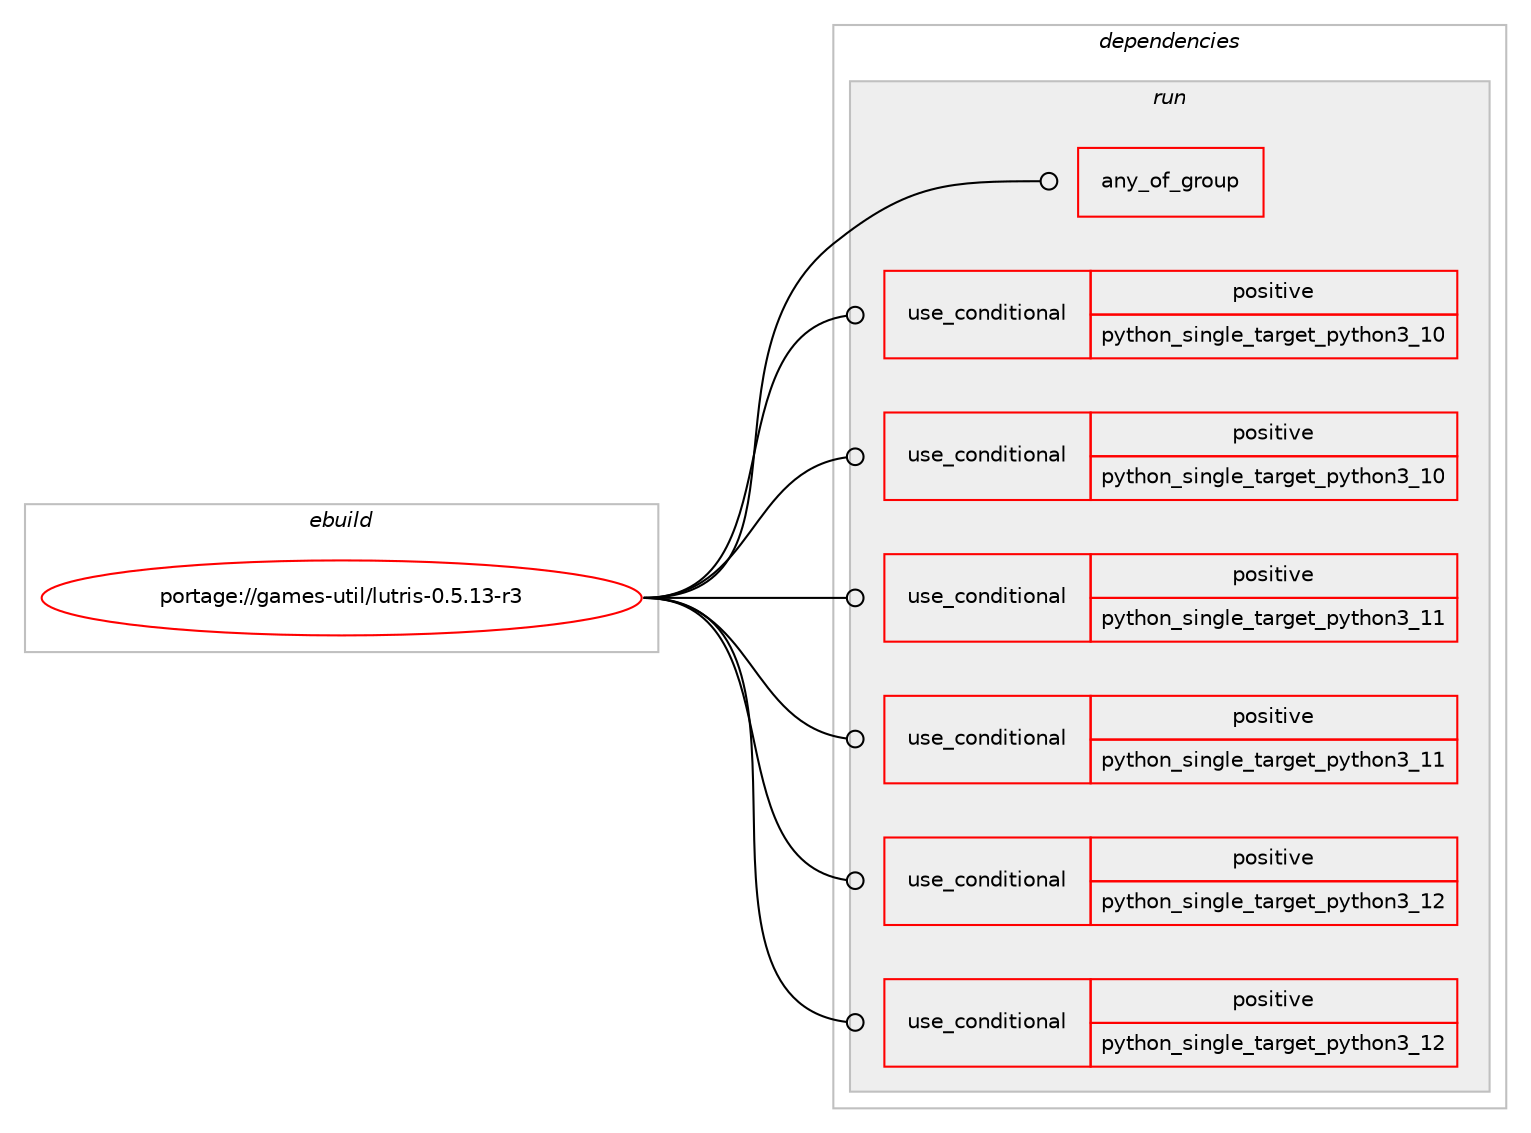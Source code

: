 digraph prolog {

# *************
# Graph options
# *************

newrank=true;
concentrate=true;
compound=true;
graph [rankdir=LR,fontname=Helvetica,fontsize=10,ranksep=1.5];#, ranksep=2.5, nodesep=0.2];
edge  [arrowhead=vee];
node  [fontname=Helvetica,fontsize=10];

# **********
# The ebuild
# **********

subgraph cluster_leftcol {
color=gray;
rank=same;
label=<<i>ebuild</i>>;
id [label="portage://games-util/lutris-0.5.13-r3", color=red, width=4, href="../games-util/lutris-0.5.13-r3.svg"];
}

# ****************
# The dependencies
# ****************

subgraph cluster_midcol {
color=gray;
label=<<i>dependencies</i>>;
subgraph cluster_compile {
fillcolor="#eeeeee";
style=filled;
label=<<i>compile</i>>;
}
subgraph cluster_compileandrun {
fillcolor="#eeeeee";
style=filled;
label=<<i>compile and run</i>>;
}
subgraph cluster_run {
fillcolor="#eeeeee";
style=filled;
label=<<i>run</i>>;
subgraph any1355 {
dependency117168 [label=<<TABLE BORDER="0" CELLBORDER="1" CELLSPACING="0" CELLPADDING="4"><TR><TD CELLPADDING="10">any_of_group</TD></TR></TABLE>>, shape=none, color=red];# *** BEGIN UNKNOWN DEPENDENCY TYPE (TODO) ***
# dependency117168 -> package_dependency(portage://games-util/lutris-0.5.13-r3,run,no,net-libs,webkit-gtk,none,[,,],[slot(4)],[use(enable(introspection),none)])
# *** END UNKNOWN DEPENDENCY TYPE (TODO) ***

# *** BEGIN UNKNOWN DEPENDENCY TYPE (TODO) ***
# dependency117168 -> package_dependency(portage://games-util/lutris-0.5.13-r3,run,no,net-libs,webkit-gtk,none,[,,],[slot(4.1)],[use(enable(introspection),none)])
# *** END UNKNOWN DEPENDENCY TYPE (TODO) ***

}
id:e -> dependency117168:w [weight=20,style="solid",arrowhead="odot"];
subgraph cond63531 {
dependency117169 [label=<<TABLE BORDER="0" CELLBORDER="1" CELLSPACING="0" CELLPADDING="4"><TR><TD ROWSPAN="3" CELLPADDING="10">use_conditional</TD></TR><TR><TD>positive</TD></TR><TR><TD>python_single_target_python3_10</TD></TR></TABLE>>, shape=none, color=red];
# *** BEGIN UNKNOWN DEPENDENCY TYPE (TODO) ***
# dependency117169 -> package_dependency(portage://games-util/lutris-0.5.13-r3,run,no,dev-lang,python,none,[,,],[slot(3.10)],[use(enable(sqlite),none),use(enable(threads),positive)])
# *** END UNKNOWN DEPENDENCY TYPE (TODO) ***

}
id:e -> dependency117169:w [weight=20,style="solid",arrowhead="odot"];
subgraph cond63532 {
dependency117170 [label=<<TABLE BORDER="0" CELLBORDER="1" CELLSPACING="0" CELLPADDING="4"><TR><TD ROWSPAN="3" CELLPADDING="10">use_conditional</TD></TR><TR><TD>positive</TD></TR><TR><TD>python_single_target_python3_10</TD></TR></TABLE>>, shape=none, color=red];
# *** BEGIN UNKNOWN DEPENDENCY TYPE (TODO) ***
# dependency117170 -> package_dependency(portage://games-util/lutris-0.5.13-r3,run,no,dev-python,certifi,none,[,,],[],[use(enable(python_targets_python3_10),negative)])
# *** END UNKNOWN DEPENDENCY TYPE (TODO) ***

# *** BEGIN UNKNOWN DEPENDENCY TYPE (TODO) ***
# dependency117170 -> package_dependency(portage://games-util/lutris-0.5.13-r3,run,no,dev-python,dbus-python,none,[,,],[],[use(enable(python_targets_python3_10),negative)])
# *** END UNKNOWN DEPENDENCY TYPE (TODO) ***

# *** BEGIN UNKNOWN DEPENDENCY TYPE (TODO) ***
# dependency117170 -> package_dependency(portage://games-util/lutris-0.5.13-r3,run,no,dev-python,distro,none,[,,],[],[use(enable(python_targets_python3_10),negative)])
# *** END UNKNOWN DEPENDENCY TYPE (TODO) ***

# *** BEGIN UNKNOWN DEPENDENCY TYPE (TODO) ***
# dependency117170 -> package_dependency(portage://games-util/lutris-0.5.13-r3,run,no,dev-python,evdev,none,[,,],[],[use(enable(python_targets_python3_10),negative)])
# *** END UNKNOWN DEPENDENCY TYPE (TODO) ***

# *** BEGIN UNKNOWN DEPENDENCY TYPE (TODO) ***
# dependency117170 -> package_dependency(portage://games-util/lutris-0.5.13-r3,run,no,dev-python,lxml,none,[,,],[],[use(enable(python_targets_python3_10),negative)])
# *** END UNKNOWN DEPENDENCY TYPE (TODO) ***

# *** BEGIN UNKNOWN DEPENDENCY TYPE (TODO) ***
# dependency117170 -> package_dependency(portage://games-util/lutris-0.5.13-r3,run,no,dev-python,pillow,none,[,,],[],[use(enable(python_targets_python3_10),negative)])
# *** END UNKNOWN DEPENDENCY TYPE (TODO) ***

# *** BEGIN UNKNOWN DEPENDENCY TYPE (TODO) ***
# dependency117170 -> package_dependency(portage://games-util/lutris-0.5.13-r3,run,no,dev-python,pygobject,none,[,,],[slot(3)],[use(enable(cairo),none),use(enable(python_targets_python3_10),negative)])
# *** END UNKNOWN DEPENDENCY TYPE (TODO) ***

# *** BEGIN UNKNOWN DEPENDENCY TYPE (TODO) ***
# dependency117170 -> package_dependency(portage://games-util/lutris-0.5.13-r3,run,no,dev-python,pypresence,none,[,,],[],[use(enable(python_targets_python3_10),negative)])
# *** END UNKNOWN DEPENDENCY TYPE (TODO) ***

# *** BEGIN UNKNOWN DEPENDENCY TYPE (TODO) ***
# dependency117170 -> package_dependency(portage://games-util/lutris-0.5.13-r3,run,no,dev-python,pyyaml,none,[,,],[],[use(enable(python_targets_python3_10),negative)])
# *** END UNKNOWN DEPENDENCY TYPE (TODO) ***

# *** BEGIN UNKNOWN DEPENDENCY TYPE (TODO) ***
# dependency117170 -> package_dependency(portage://games-util/lutris-0.5.13-r3,run,no,dev-python,requests,none,[,,],[],[use(enable(python_targets_python3_10),negative)])
# *** END UNKNOWN DEPENDENCY TYPE (TODO) ***

# *** BEGIN UNKNOWN DEPENDENCY TYPE (TODO) ***
# dependency117170 -> package_dependency(portage://games-util/lutris-0.5.13-r3,run,no,dev-python,protobuf-python,none,[,,],[],[use(enable(python_targets_python3_10),negative)])
# *** END UNKNOWN DEPENDENCY TYPE (TODO) ***

# *** BEGIN UNKNOWN DEPENDENCY TYPE (TODO) ***
# dependency117170 -> package_dependency(portage://games-util/lutris-0.5.13-r3,run,no,dev-python,moddb,none,[,,],[],[use(enable(python_targets_python3_10),negative)])
# *** END UNKNOWN DEPENDENCY TYPE (TODO) ***

}
id:e -> dependency117170:w [weight=20,style="solid",arrowhead="odot"];
subgraph cond63533 {
dependency117171 [label=<<TABLE BORDER="0" CELLBORDER="1" CELLSPACING="0" CELLPADDING="4"><TR><TD ROWSPAN="3" CELLPADDING="10">use_conditional</TD></TR><TR><TD>positive</TD></TR><TR><TD>python_single_target_python3_11</TD></TR></TABLE>>, shape=none, color=red];
# *** BEGIN UNKNOWN DEPENDENCY TYPE (TODO) ***
# dependency117171 -> package_dependency(portage://games-util/lutris-0.5.13-r3,run,no,dev-lang,python,none,[,,],[slot(3.11)],[use(enable(sqlite),none),use(enable(threads),positive)])
# *** END UNKNOWN DEPENDENCY TYPE (TODO) ***

}
id:e -> dependency117171:w [weight=20,style="solid",arrowhead="odot"];
subgraph cond63534 {
dependency117172 [label=<<TABLE BORDER="0" CELLBORDER="1" CELLSPACING="0" CELLPADDING="4"><TR><TD ROWSPAN="3" CELLPADDING="10">use_conditional</TD></TR><TR><TD>positive</TD></TR><TR><TD>python_single_target_python3_11</TD></TR></TABLE>>, shape=none, color=red];
# *** BEGIN UNKNOWN DEPENDENCY TYPE (TODO) ***
# dependency117172 -> package_dependency(portage://games-util/lutris-0.5.13-r3,run,no,dev-python,certifi,none,[,,],[],[use(enable(python_targets_python3_11),negative)])
# *** END UNKNOWN DEPENDENCY TYPE (TODO) ***

# *** BEGIN UNKNOWN DEPENDENCY TYPE (TODO) ***
# dependency117172 -> package_dependency(portage://games-util/lutris-0.5.13-r3,run,no,dev-python,dbus-python,none,[,,],[],[use(enable(python_targets_python3_11),negative)])
# *** END UNKNOWN DEPENDENCY TYPE (TODO) ***

# *** BEGIN UNKNOWN DEPENDENCY TYPE (TODO) ***
# dependency117172 -> package_dependency(portage://games-util/lutris-0.5.13-r3,run,no,dev-python,distro,none,[,,],[],[use(enable(python_targets_python3_11),negative)])
# *** END UNKNOWN DEPENDENCY TYPE (TODO) ***

# *** BEGIN UNKNOWN DEPENDENCY TYPE (TODO) ***
# dependency117172 -> package_dependency(portage://games-util/lutris-0.5.13-r3,run,no,dev-python,evdev,none,[,,],[],[use(enable(python_targets_python3_11),negative)])
# *** END UNKNOWN DEPENDENCY TYPE (TODO) ***

# *** BEGIN UNKNOWN DEPENDENCY TYPE (TODO) ***
# dependency117172 -> package_dependency(portage://games-util/lutris-0.5.13-r3,run,no,dev-python,lxml,none,[,,],[],[use(enable(python_targets_python3_11),negative)])
# *** END UNKNOWN DEPENDENCY TYPE (TODO) ***

# *** BEGIN UNKNOWN DEPENDENCY TYPE (TODO) ***
# dependency117172 -> package_dependency(portage://games-util/lutris-0.5.13-r3,run,no,dev-python,pillow,none,[,,],[],[use(enable(python_targets_python3_11),negative)])
# *** END UNKNOWN DEPENDENCY TYPE (TODO) ***

# *** BEGIN UNKNOWN DEPENDENCY TYPE (TODO) ***
# dependency117172 -> package_dependency(portage://games-util/lutris-0.5.13-r3,run,no,dev-python,pygobject,none,[,,],[slot(3)],[use(enable(cairo),none),use(enable(python_targets_python3_11),negative)])
# *** END UNKNOWN DEPENDENCY TYPE (TODO) ***

# *** BEGIN UNKNOWN DEPENDENCY TYPE (TODO) ***
# dependency117172 -> package_dependency(portage://games-util/lutris-0.5.13-r3,run,no,dev-python,pypresence,none,[,,],[],[use(enable(python_targets_python3_11),negative)])
# *** END UNKNOWN DEPENDENCY TYPE (TODO) ***

# *** BEGIN UNKNOWN DEPENDENCY TYPE (TODO) ***
# dependency117172 -> package_dependency(portage://games-util/lutris-0.5.13-r3,run,no,dev-python,pyyaml,none,[,,],[],[use(enable(python_targets_python3_11),negative)])
# *** END UNKNOWN DEPENDENCY TYPE (TODO) ***

# *** BEGIN UNKNOWN DEPENDENCY TYPE (TODO) ***
# dependency117172 -> package_dependency(portage://games-util/lutris-0.5.13-r3,run,no,dev-python,requests,none,[,,],[],[use(enable(python_targets_python3_11),negative)])
# *** END UNKNOWN DEPENDENCY TYPE (TODO) ***

# *** BEGIN UNKNOWN DEPENDENCY TYPE (TODO) ***
# dependency117172 -> package_dependency(portage://games-util/lutris-0.5.13-r3,run,no,dev-python,protobuf-python,none,[,,],[],[use(enable(python_targets_python3_11),negative)])
# *** END UNKNOWN DEPENDENCY TYPE (TODO) ***

# *** BEGIN UNKNOWN DEPENDENCY TYPE (TODO) ***
# dependency117172 -> package_dependency(portage://games-util/lutris-0.5.13-r3,run,no,dev-python,moddb,none,[,,],[],[use(enable(python_targets_python3_11),negative)])
# *** END UNKNOWN DEPENDENCY TYPE (TODO) ***

}
id:e -> dependency117172:w [weight=20,style="solid",arrowhead="odot"];
subgraph cond63535 {
dependency117173 [label=<<TABLE BORDER="0" CELLBORDER="1" CELLSPACING="0" CELLPADDING="4"><TR><TD ROWSPAN="3" CELLPADDING="10">use_conditional</TD></TR><TR><TD>positive</TD></TR><TR><TD>python_single_target_python3_12</TD></TR></TABLE>>, shape=none, color=red];
# *** BEGIN UNKNOWN DEPENDENCY TYPE (TODO) ***
# dependency117173 -> package_dependency(portage://games-util/lutris-0.5.13-r3,run,no,dev-lang,python,none,[,,],[slot(3.12)],[use(enable(sqlite),none),use(enable(threads),positive)])
# *** END UNKNOWN DEPENDENCY TYPE (TODO) ***

}
id:e -> dependency117173:w [weight=20,style="solid",arrowhead="odot"];
subgraph cond63536 {
dependency117174 [label=<<TABLE BORDER="0" CELLBORDER="1" CELLSPACING="0" CELLPADDING="4"><TR><TD ROWSPAN="3" CELLPADDING="10">use_conditional</TD></TR><TR><TD>positive</TD></TR><TR><TD>python_single_target_python3_12</TD></TR></TABLE>>, shape=none, color=red];
# *** BEGIN UNKNOWN DEPENDENCY TYPE (TODO) ***
# dependency117174 -> package_dependency(portage://games-util/lutris-0.5.13-r3,run,no,dev-python,certifi,none,[,,],[],[use(enable(python_targets_python3_12),negative)])
# *** END UNKNOWN DEPENDENCY TYPE (TODO) ***

# *** BEGIN UNKNOWN DEPENDENCY TYPE (TODO) ***
# dependency117174 -> package_dependency(portage://games-util/lutris-0.5.13-r3,run,no,dev-python,dbus-python,none,[,,],[],[use(enable(python_targets_python3_12),negative)])
# *** END UNKNOWN DEPENDENCY TYPE (TODO) ***

# *** BEGIN UNKNOWN DEPENDENCY TYPE (TODO) ***
# dependency117174 -> package_dependency(portage://games-util/lutris-0.5.13-r3,run,no,dev-python,distro,none,[,,],[],[use(enable(python_targets_python3_12),negative)])
# *** END UNKNOWN DEPENDENCY TYPE (TODO) ***

# *** BEGIN UNKNOWN DEPENDENCY TYPE (TODO) ***
# dependency117174 -> package_dependency(portage://games-util/lutris-0.5.13-r3,run,no,dev-python,evdev,none,[,,],[],[use(enable(python_targets_python3_12),negative)])
# *** END UNKNOWN DEPENDENCY TYPE (TODO) ***

# *** BEGIN UNKNOWN DEPENDENCY TYPE (TODO) ***
# dependency117174 -> package_dependency(portage://games-util/lutris-0.5.13-r3,run,no,dev-python,lxml,none,[,,],[],[use(enable(python_targets_python3_12),negative)])
# *** END UNKNOWN DEPENDENCY TYPE (TODO) ***

# *** BEGIN UNKNOWN DEPENDENCY TYPE (TODO) ***
# dependency117174 -> package_dependency(portage://games-util/lutris-0.5.13-r3,run,no,dev-python,pillow,none,[,,],[],[use(enable(python_targets_python3_12),negative)])
# *** END UNKNOWN DEPENDENCY TYPE (TODO) ***

# *** BEGIN UNKNOWN DEPENDENCY TYPE (TODO) ***
# dependency117174 -> package_dependency(portage://games-util/lutris-0.5.13-r3,run,no,dev-python,pygobject,none,[,,],[slot(3)],[use(enable(cairo),none),use(enable(python_targets_python3_12),negative)])
# *** END UNKNOWN DEPENDENCY TYPE (TODO) ***

# *** BEGIN UNKNOWN DEPENDENCY TYPE (TODO) ***
# dependency117174 -> package_dependency(portage://games-util/lutris-0.5.13-r3,run,no,dev-python,pypresence,none,[,,],[],[use(enable(python_targets_python3_12),negative)])
# *** END UNKNOWN DEPENDENCY TYPE (TODO) ***

# *** BEGIN UNKNOWN DEPENDENCY TYPE (TODO) ***
# dependency117174 -> package_dependency(portage://games-util/lutris-0.5.13-r3,run,no,dev-python,pyyaml,none,[,,],[],[use(enable(python_targets_python3_12),negative)])
# *** END UNKNOWN DEPENDENCY TYPE (TODO) ***

# *** BEGIN UNKNOWN DEPENDENCY TYPE (TODO) ***
# dependency117174 -> package_dependency(portage://games-util/lutris-0.5.13-r3,run,no,dev-python,requests,none,[,,],[],[use(enable(python_targets_python3_12),negative)])
# *** END UNKNOWN DEPENDENCY TYPE (TODO) ***

# *** BEGIN UNKNOWN DEPENDENCY TYPE (TODO) ***
# dependency117174 -> package_dependency(portage://games-util/lutris-0.5.13-r3,run,no,dev-python,protobuf-python,none,[,,],[],[use(enable(python_targets_python3_12),negative)])
# *** END UNKNOWN DEPENDENCY TYPE (TODO) ***

# *** BEGIN UNKNOWN DEPENDENCY TYPE (TODO) ***
# dependency117174 -> package_dependency(portage://games-util/lutris-0.5.13-r3,run,no,dev-python,moddb,none,[,,],[],[use(enable(python_targets_python3_12),negative)])
# *** END UNKNOWN DEPENDENCY TYPE (TODO) ***

}
id:e -> dependency117174:w [weight=20,style="solid",arrowhead="odot"];
# *** BEGIN UNKNOWN DEPENDENCY TYPE (TODO) ***
# id -> package_dependency(portage://games-util/lutris-0.5.13-r3,run,no,app-arch,cabextract,none,[,,],[],[])
# *** END UNKNOWN DEPENDENCY TYPE (TODO) ***

# *** BEGIN UNKNOWN DEPENDENCY TYPE (TODO) ***
# id -> package_dependency(portage://games-util/lutris-0.5.13-r3,run,no,app-arch,p7zip,none,[,,],[],[])
# *** END UNKNOWN DEPENDENCY TYPE (TODO) ***

# *** BEGIN UNKNOWN DEPENDENCY TYPE (TODO) ***
# id -> package_dependency(portage://games-util/lutris-0.5.13-r3,run,no,app-arch,unzip,none,[,,],[],[])
# *** END UNKNOWN DEPENDENCY TYPE (TODO) ***

# *** BEGIN UNKNOWN DEPENDENCY TYPE (TODO) ***
# id -> package_dependency(portage://games-util/lutris-0.5.13-r3,run,no,media-sound,fluid-soundfont,none,[,,],[],[])
# *** END UNKNOWN DEPENDENCY TYPE (TODO) ***

# *** BEGIN UNKNOWN DEPENDENCY TYPE (TODO) ***
# id -> package_dependency(portage://games-util/lutris-0.5.13-r3,run,no,sys-apps,xdg-desktop-portal,none,[,,],[],[])
# *** END UNKNOWN DEPENDENCY TYPE (TODO) ***

# *** BEGIN UNKNOWN DEPENDENCY TYPE (TODO) ***
# id -> package_dependency(portage://games-util/lutris-0.5.13-r3,run,no,x11-apps,mesa-progs,none,[,,],[],[])
# *** END UNKNOWN DEPENDENCY TYPE (TODO) ***

# *** BEGIN UNKNOWN DEPENDENCY TYPE (TODO) ***
# id -> package_dependency(portage://games-util/lutris-0.5.13-r3,run,no,x11-apps,xgamma,none,[,,],[],[])
# *** END UNKNOWN DEPENDENCY TYPE (TODO) ***

# *** BEGIN UNKNOWN DEPENDENCY TYPE (TODO) ***
# id -> package_dependency(portage://games-util/lutris-0.5.13-r3,run,no,x11-apps,xrandr,none,[,,],[],[])
# *** END UNKNOWN DEPENDENCY TYPE (TODO) ***

# *** BEGIN UNKNOWN DEPENDENCY TYPE (TODO) ***
# id -> package_dependency(portage://games-util/lutris-0.5.13-r3,run,no,x11-libs,gdk-pixbuf,none,[,,],[],[use(enable(jpeg),none)])
# *** END UNKNOWN DEPENDENCY TYPE (TODO) ***

# *** BEGIN UNKNOWN DEPENDENCY TYPE (TODO) ***
# id -> package_dependency(portage://games-util/lutris-0.5.13-r3,run,no,x11-libs,gtk+,none,[,,],[slot(3)],[use(enable(introspection),none)])
# *** END UNKNOWN DEPENDENCY TYPE (TODO) ***

}
}

# **************
# The candidates
# **************

subgraph cluster_choices {
rank=same;
color=gray;
label=<<i>candidates</i>>;

}

}
